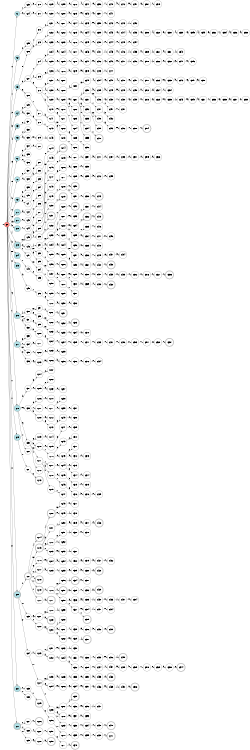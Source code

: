 digraph APTAALF {
__start0 [style = invis, shape = none, label = "", width = 0, height = 0];

rankdir=LR;
size="8,5";

s0 [style="filled", color="black", fillcolor="#ff817b" shape="circle", label="q0"];
s1 [style="filled", color="black", fillcolor="powderblue" shape="circle", label="q1"];
s2 [style="filled", color="black", fillcolor="powderblue" shape="circle", label="q2"];
s3 [style="filled", color="black", fillcolor="powderblue" shape="circle", label="q3"];
s4 [style="filled", color="black", fillcolor="powderblue" shape="circle", label="q4"];
s5 [style="filled", color="black", fillcolor="powderblue" shape="circle", label="q5"];
s6 [style="filled", color="black", fillcolor="powderblue" shape="circle", label="q6"];
s7 [style="filled", color="black", fillcolor="powderblue" shape="circle", label="q7"];
s8 [style="filled", color="black", fillcolor="powderblue" shape="circle", label="q8"];
s9 [style="filled", color="black", fillcolor="powderblue" shape="circle", label="q9"];
s10 [style="filled", color="black", fillcolor="powderblue" shape="circle", label="q10"];
s11 [style="filled", color="black", fillcolor="powderblue" shape="circle", label="q11"];
s12 [style="filled", color="black", fillcolor="powderblue" shape="circle", label="q12"];
s13 [style="rounded,filled", color="black", fillcolor="powderblue" shape="doublecircle", label="q13"];
s14 [style="filled", color="black", fillcolor="powderblue" shape="circle", label="q14"];
s15 [style="filled", color="black", fillcolor="powderblue" shape="circle", label="q15"];
s16 [style="filled", color="black", fillcolor="powderblue" shape="circle", label="q16"];
s17 [style="filled", color="black", fillcolor="powderblue" shape="circle", label="q17"];
s18 [style="filled", color="black", fillcolor="powderblue" shape="circle", label="q18"];
s19 [style="filled", color="black", fillcolor="powderblue" shape="circle", label="q19"];
s20 [style="rounded,filled", color="black", fillcolor="powderblue" shape="doublecircle", label="q20"];
s21 [style="filled", color="black", fillcolor="powderblue" shape="circle", label="q21"];
s22 [style="rounded,filled", color="black", fillcolor="powderblue" shape="doublecircle", label="q22"];
s23 [style="filled", color="black", fillcolor="white" shape="circle", label="q23"];
s24 [style="filled", color="black", fillcolor="white" shape="circle", label="q24"];
s25 [style="filled", color="black", fillcolor="white" shape="circle", label="q25"];
s26 [style="filled", color="black", fillcolor="white" shape="circle", label="q26"];
s27 [style="filled", color="black", fillcolor="white" shape="circle", label="q27"];
s28 [style="filled", color="black", fillcolor="white" shape="circle", label="q28"];
s29 [style="filled", color="black", fillcolor="white" shape="circle", label="q29"];
s30 [style="filled", color="black", fillcolor="white" shape="circle", label="q30"];
s31 [style="filled", color="black", fillcolor="white" shape="circle", label="q31"];
s32 [style="filled", color="black", fillcolor="white" shape="circle", label="q32"];
s33 [style="filled", color="black", fillcolor="white" shape="circle", label="q33"];
s34 [style="filled", color="black", fillcolor="white" shape="circle", label="q34"];
s35 [style="filled", color="black", fillcolor="white" shape="circle", label="q35"];
s36 [style="filled", color="black", fillcolor="white" shape="circle", label="q36"];
s37 [style="filled", color="black", fillcolor="white" shape="circle", label="q37"];
s38 [style="filled", color="black", fillcolor="white" shape="circle", label="q38"];
s39 [style="filled", color="black", fillcolor="white" shape="circle", label="q39"];
s40 [style="filled", color="black", fillcolor="white" shape="circle", label="q40"];
s41 [style="filled", color="black", fillcolor="white" shape="circle", label="q41"];
s42 [style="filled", color="black", fillcolor="white" shape="circle", label="q42"];
s43 [style="filled", color="black", fillcolor="white" shape="circle", label="q43"];
s44 [style="filled", color="black", fillcolor="white" shape="circle", label="q44"];
s45 [style="rounded,filled", color="black", fillcolor="white" shape="doublecircle", label="q45"];
s46 [style="filled", color="black", fillcolor="white" shape="circle", label="q46"];
s47 [style="filled", color="black", fillcolor="white" shape="circle", label="q47"];
s48 [style="filled", color="black", fillcolor="white" shape="circle", label="q48"];
s49 [style="filled", color="black", fillcolor="white" shape="circle", label="q49"];
s50 [style="filled", color="black", fillcolor="white" shape="circle", label="q50"];
s51 [style="filled", color="black", fillcolor="white" shape="circle", label="q51"];
s52 [style="filled", color="black", fillcolor="white" shape="circle", label="q52"];
s53 [style="filled", color="black", fillcolor="white" shape="circle", label="q53"];
s54 [style="filled", color="black", fillcolor="white" shape="circle", label="q54"];
s55 [style="filled", color="black", fillcolor="white" shape="circle", label="q55"];
s56 [style="filled", color="black", fillcolor="white" shape="circle", label="q56"];
s57 [style="filled", color="black", fillcolor="white" shape="circle", label="q57"];
s58 [style="filled", color="black", fillcolor="white" shape="circle", label="q58"];
s59 [style="filled", color="black", fillcolor="white" shape="circle", label="q59"];
s60 [style="filled", color="black", fillcolor="white" shape="circle", label="q60"];
s61 [style="filled", color="black", fillcolor="white" shape="circle", label="q61"];
s62 [style="rounded,filled", color="black", fillcolor="white" shape="doublecircle", label="q62"];
s63 [style="filled", color="black", fillcolor="white" shape="circle", label="q63"];
s64 [style="filled", color="black", fillcolor="white" shape="circle", label="q64"];
s65 [style="filled", color="black", fillcolor="white" shape="circle", label="q65"];
s66 [style="filled", color="black", fillcolor="white" shape="circle", label="q66"];
s67 [style="filled", color="black", fillcolor="white" shape="circle", label="q67"];
s68 [style="filled", color="black", fillcolor="white" shape="circle", label="q68"];
s69 [style="filled", color="black", fillcolor="white" shape="circle", label="q69"];
s70 [style="filled", color="black", fillcolor="white" shape="circle", label="q70"];
s71 [style="filled", color="black", fillcolor="white" shape="circle", label="q71"];
s72 [style="filled", color="black", fillcolor="white" shape="circle", label="q72"];
s73 [style="filled", color="black", fillcolor="white" shape="circle", label="q73"];
s74 [style="filled", color="black", fillcolor="white" shape="circle", label="q74"];
s75 [style="filled", color="black", fillcolor="white" shape="circle", label="q75"];
s76 [style="filled", color="black", fillcolor="white" shape="circle", label="q76"];
s77 [style="filled", color="black", fillcolor="white" shape="circle", label="q77"];
s78 [style="filled", color="black", fillcolor="white" shape="circle", label="q78"];
s79 [style="filled", color="black", fillcolor="white" shape="circle", label="q79"];
s80 [style="filled", color="black", fillcolor="white" shape="circle", label="q80"];
s81 [style="filled", color="black", fillcolor="white" shape="circle", label="q81"];
s82 [style="filled", color="black", fillcolor="white" shape="circle", label="q82"];
s83 [style="filled", color="black", fillcolor="white" shape="circle", label="q83"];
s84 [style="filled", color="black", fillcolor="white" shape="circle", label="q84"];
s85 [style="filled", color="black", fillcolor="white" shape="circle", label="q85"];
s86 [style="filled", color="black", fillcolor="white" shape="circle", label="q86"];
s87 [style="filled", color="black", fillcolor="white" shape="circle", label="q87"];
s88 [style="filled", color="black", fillcolor="white" shape="circle", label="q88"];
s89 [style="filled", color="black", fillcolor="white" shape="circle", label="q89"];
s90 [style="filled", color="black", fillcolor="white" shape="circle", label="q90"];
s91 [style="filled", color="black", fillcolor="white" shape="circle", label="q91"];
s92 [style="filled", color="black", fillcolor="white" shape="circle", label="q92"];
s93 [style="filled", color="black", fillcolor="white" shape="circle", label="q93"];
s94 [style="filled", color="black", fillcolor="white" shape="circle", label="q94"];
s95 [style="filled", color="black", fillcolor="white" shape="circle", label="q95"];
s96 [style="filled", color="black", fillcolor="white" shape="circle", label="q96"];
s97 [style="filled", color="black", fillcolor="white" shape="circle", label="q97"];
s98 [style="filled", color="black", fillcolor="white" shape="circle", label="q98"];
s99 [style="filled", color="black", fillcolor="white" shape="circle", label="q99"];
s100 [style="filled", color="black", fillcolor="white" shape="circle", label="q100"];
s101 [style="filled", color="black", fillcolor="white" shape="circle", label="q101"];
s102 [style="filled", color="black", fillcolor="white" shape="circle", label="q102"];
s103 [style="filled", color="black", fillcolor="white" shape="circle", label="q103"];
s104 [style="filled", color="black", fillcolor="white" shape="circle", label="q104"];
s105 [style="filled", color="black", fillcolor="white" shape="circle", label="q105"];
s106 [style="filled", color="black", fillcolor="white" shape="circle", label="q106"];
s107 [style="filled", color="black", fillcolor="white" shape="circle", label="q107"];
s108 [style="filled", color="black", fillcolor="white" shape="circle", label="q108"];
s109 [style="filled", color="black", fillcolor="white" shape="circle", label="q109"];
s110 [style="filled", color="black", fillcolor="white" shape="circle", label="q110"];
s111 [style="filled", color="black", fillcolor="white" shape="circle", label="q111"];
s112 [style="filled", color="black", fillcolor="white" shape="circle", label="q112"];
s113 [style="rounded,filled", color="black", fillcolor="white" shape="doublecircle", label="q113"];
s114 [style="rounded,filled", color="black", fillcolor="white" shape="doublecircle", label="q114"];
s115 [style="rounded,filled", color="black", fillcolor="white" shape="doublecircle", label="q115"];
s116 [style="filled", color="black", fillcolor="white" shape="circle", label="q116"];
s117 [style="filled", color="black", fillcolor="white" shape="circle", label="q117"];
s118 [style="rounded,filled", color="black", fillcolor="white" shape="doublecircle", label="q118"];
s119 [style="rounded,filled", color="black", fillcolor="white" shape="doublecircle", label="q119"];
s120 [style="filled", color="black", fillcolor="white" shape="circle", label="q120"];
s121 [style="filled", color="black", fillcolor="white" shape="circle", label="q121"];
s122 [style="filled", color="black", fillcolor="white" shape="circle", label="q122"];
s123 [style="filled", color="black", fillcolor="white" shape="circle", label="q123"];
s124 [style="filled", color="black", fillcolor="white" shape="circle", label="q124"];
s125 [style="rounded,filled", color="black", fillcolor="white" shape="doublecircle", label="q125"];
s126 [style="rounded,filled", color="black", fillcolor="white" shape="doublecircle", label="q126"];
s127 [style="filled", color="black", fillcolor="white" shape="circle", label="q127"];
s128 [style="filled", color="black", fillcolor="white" shape="circle", label="q128"];
s129 [style="filled", color="black", fillcolor="white" shape="circle", label="q129"];
s130 [style="filled", color="black", fillcolor="white" shape="circle", label="q130"];
s131 [style="filled", color="black", fillcolor="white" shape="circle", label="q131"];
s132 [style="filled", color="black", fillcolor="white" shape="circle", label="q132"];
s133 [style="filled", color="black", fillcolor="white" shape="circle", label="q133"];
s134 [style="filled", color="black", fillcolor="white" shape="circle", label="q134"];
s135 [style="filled", color="black", fillcolor="white" shape="circle", label="q135"];
s136 [style="filled", color="black", fillcolor="white" shape="circle", label="q136"];
s137 [style="filled", color="black", fillcolor="white" shape="circle", label="q137"];
s138 [style="filled", color="black", fillcolor="white" shape="circle", label="q138"];
s139 [style="filled", color="black", fillcolor="white" shape="circle", label="q139"];
s140 [style="filled", color="black", fillcolor="white" shape="circle", label="q140"];
s141 [style="filled", color="black", fillcolor="white" shape="circle", label="q141"];
s142 [style="filled", color="black", fillcolor="white" shape="circle", label="q142"];
s143 [style="filled", color="black", fillcolor="white" shape="circle", label="q143"];
s144 [style="filled", color="black", fillcolor="white" shape="circle", label="q144"];
s145 [style="filled", color="black", fillcolor="white" shape="circle", label="q145"];
s146 [style="filled", color="black", fillcolor="white" shape="circle", label="q146"];
s147 [style="filled", color="black", fillcolor="white" shape="circle", label="q147"];
s148 [style="filled", color="black", fillcolor="white" shape="circle", label="q148"];
s149 [style="filled", color="black", fillcolor="white" shape="circle", label="q149"];
s150 [style="filled", color="black", fillcolor="white" shape="circle", label="q150"];
s151 [style="rounded,filled", color="black", fillcolor="white" shape="doublecircle", label="q151"];
s152 [style="filled", color="black", fillcolor="white" shape="circle", label="q152"];
s153 [style="filled", color="black", fillcolor="white" shape="circle", label="q153"];
s154 [style="filled", color="black", fillcolor="white" shape="circle", label="q154"];
s155 [style="filled", color="black", fillcolor="white" shape="circle", label="q155"];
s156 [style="filled", color="black", fillcolor="white" shape="circle", label="q156"];
s157 [style="filled", color="black", fillcolor="white" shape="circle", label="q157"];
s158 [style="filled", color="black", fillcolor="white" shape="circle", label="q158"];
s159 [style="filled", color="black", fillcolor="white" shape="circle", label="q159"];
s160 [style="filled", color="black", fillcolor="white" shape="circle", label="q160"];
s161 [style="filled", color="black", fillcolor="white" shape="circle", label="q161"];
s162 [style="filled", color="black", fillcolor="white" shape="circle", label="q162"];
s163 [style="filled", color="black", fillcolor="white" shape="circle", label="q163"];
s164 [style="filled", color="black", fillcolor="white" shape="circle", label="q164"];
s165 [style="filled", color="black", fillcolor="white" shape="circle", label="q165"];
s166 [style="filled", color="black", fillcolor="white" shape="circle", label="q166"];
s167 [style="filled", color="black", fillcolor="white" shape="circle", label="q167"];
s168 [style="filled", color="black", fillcolor="white" shape="circle", label="q168"];
s169 [style="filled", color="black", fillcolor="white" shape="circle", label="q169"];
s170 [style="filled", color="black", fillcolor="white" shape="circle", label="q170"];
s171 [style="filled", color="black", fillcolor="white" shape="circle", label="q171"];
s172 [style="filled", color="black", fillcolor="white" shape="circle", label="q172"];
s173 [style="filled", color="black", fillcolor="white" shape="circle", label="q173"];
s174 [style="filled", color="black", fillcolor="white" shape="circle", label="q174"];
s175 [style="filled", color="black", fillcolor="white" shape="circle", label="q175"];
s176 [style="filled", color="black", fillcolor="white" shape="circle", label="q176"];
s177 [style="filled", color="black", fillcolor="white" shape="circle", label="q177"];
s178 [style="filled", color="black", fillcolor="white" shape="circle", label="q178"];
s179 [style="filled", color="black", fillcolor="white" shape="circle", label="q179"];
s180 [style="rounded,filled", color="black", fillcolor="white" shape="doublecircle", label="q180"];
s181 [style="filled", color="black", fillcolor="white" shape="circle", label="q181"];
s182 [style="filled", color="black", fillcolor="white" shape="circle", label="q182"];
s183 [style="filled", color="black", fillcolor="white" shape="circle", label="q183"];
s184 [style="filled", color="black", fillcolor="white" shape="circle", label="q184"];
s185 [style="filled", color="black", fillcolor="white" shape="circle", label="q185"];
s186 [style="filled", color="black", fillcolor="white" shape="circle", label="q186"];
s187 [style="rounded,filled", color="black", fillcolor="white" shape="doublecircle", label="q187"];
s188 [style="filled", color="black", fillcolor="white" shape="circle", label="q188"];
s189 [style="rounded,filled", color="black", fillcolor="white" shape="doublecircle", label="q189"];
s190 [style="filled", color="black", fillcolor="white" shape="circle", label="q190"];
s191 [style="filled", color="black", fillcolor="white" shape="circle", label="q191"];
s192 [style="filled", color="black", fillcolor="white" shape="circle", label="q192"];
s193 [style="filled", color="black", fillcolor="white" shape="circle", label="q193"];
s194 [style="filled", color="black", fillcolor="white" shape="circle", label="q194"];
s195 [style="filled", color="black", fillcolor="white" shape="circle", label="q195"];
s196 [style="filled", color="black", fillcolor="white" shape="circle", label="q196"];
s197 [style="filled", color="black", fillcolor="white" shape="circle", label="q197"];
s198 [style="rounded,filled", color="black", fillcolor="white" shape="doublecircle", label="q198"];
s199 [style="filled", color="black", fillcolor="white" shape="circle", label="q199"];
s200 [style="filled", color="black", fillcolor="white" shape="circle", label="q200"];
s201 [style="filled", color="black", fillcolor="white" shape="circle", label="q201"];
s202 [style="filled", color="black", fillcolor="white" shape="circle", label="q202"];
s203 [style="filled", color="black", fillcolor="white" shape="circle", label="q203"];
s204 [style="filled", color="black", fillcolor="white" shape="circle", label="q204"];
s205 [style="filled", color="black", fillcolor="white" shape="circle", label="q205"];
s206 [style="filled", color="black", fillcolor="white" shape="circle", label="q206"];
s207 [style="filled", color="black", fillcolor="white" shape="circle", label="q207"];
s208 [style="filled", color="black", fillcolor="white" shape="circle", label="q208"];
s209 [style="filled", color="black", fillcolor="white" shape="circle", label="q209"];
s210 [style="filled", color="black", fillcolor="white" shape="circle", label="q210"];
s211 [style="filled", color="black", fillcolor="white" shape="circle", label="q211"];
s212 [style="filled", color="black", fillcolor="white" shape="circle", label="q212"];
s213 [style="filled", color="black", fillcolor="white" shape="circle", label="q213"];
s214 [style="rounded,filled", color="black", fillcolor="white" shape="doublecircle", label="q214"];
s215 [style="filled", color="black", fillcolor="white" shape="circle", label="q215"];
s216 [style="filled", color="black", fillcolor="white" shape="circle", label="q216"];
s217 [style="filled", color="black", fillcolor="white" shape="circle", label="q217"];
s218 [style="filled", color="black", fillcolor="white" shape="circle", label="q218"];
s219 [style="rounded,filled", color="black", fillcolor="white" shape="doublecircle", label="q219"];
s220 [style="filled", color="black", fillcolor="white" shape="circle", label="q220"];
s221 [style="filled", color="black", fillcolor="white" shape="circle", label="q221"];
s222 [style="filled", color="black", fillcolor="white" shape="circle", label="q222"];
s223 [style="filled", color="black", fillcolor="white" shape="circle", label="q223"];
s224 [style="filled", color="black", fillcolor="white" shape="circle", label="q224"];
s225 [style="filled", color="black", fillcolor="white" shape="circle", label="q225"];
s226 [style="rounded,filled", color="black", fillcolor="white" shape="doublecircle", label="q226"];
s227 [style="filled", color="black", fillcolor="white" shape="circle", label="q227"];
s228 [style="filled", color="black", fillcolor="white" shape="circle", label="q228"];
s229 [style="filled", color="black", fillcolor="white" shape="circle", label="q229"];
s230 [style="filled", color="black", fillcolor="white" shape="circle", label="q230"];
s231 [style="rounded,filled", color="black", fillcolor="white" shape="doublecircle", label="q231"];
s232 [style="filled", color="black", fillcolor="white" shape="circle", label="q232"];
s233 [style="filled", color="black", fillcolor="white" shape="circle", label="q233"];
s234 [style="filled", color="black", fillcolor="white" shape="circle", label="q234"];
s235 [style="filled", color="black", fillcolor="white" shape="circle", label="q235"];
s236 [style="filled", color="black", fillcolor="white" shape="circle", label="q236"];
s237 [style="filled", color="black", fillcolor="white" shape="circle", label="q237"];
s238 [style="filled", color="black", fillcolor="white" shape="circle", label="q238"];
s239 [style="filled", color="black", fillcolor="white" shape="circle", label="q239"];
s240 [style="filled", color="black", fillcolor="white" shape="circle", label="q240"];
s241 [style="filled", color="black", fillcolor="white" shape="circle", label="q241"];
s242 [style="filled", color="black", fillcolor="white" shape="circle", label="q242"];
s243 [style="filled", color="black", fillcolor="white" shape="circle", label="q243"];
s244 [style="filled", color="black", fillcolor="white" shape="circle", label="q244"];
s245 [style="filled", color="black", fillcolor="white" shape="circle", label="q245"];
s246 [style="filled", color="black", fillcolor="white" shape="circle", label="q246"];
s247 [style="filled", color="black", fillcolor="white" shape="circle", label="q247"];
s248 [style="filled", color="black", fillcolor="white" shape="circle", label="q248"];
s249 [style="filled", color="black", fillcolor="white" shape="circle", label="q249"];
s250 [style="filled", color="black", fillcolor="white" shape="circle", label="q250"];
s251 [style="filled", color="black", fillcolor="white" shape="circle", label="q251"];
s252 [style="filled", color="black", fillcolor="white" shape="circle", label="q252"];
s253 [style="filled", color="black", fillcolor="white" shape="circle", label="q253"];
s254 [style="filled", color="black", fillcolor="white" shape="circle", label="q254"];
s255 [style="filled", color="black", fillcolor="white" shape="circle", label="q255"];
s256 [style="filled", color="black", fillcolor="white" shape="circle", label="q256"];
s257 [style="rounded,filled", color="black", fillcolor="white" shape="doublecircle", label="q257"];
s258 [style="filled", color="black", fillcolor="white" shape="circle", label="q258"];
s259 [style="filled", color="black", fillcolor="white" shape="circle", label="q259"];
s260 [style="filled", color="black", fillcolor="white" shape="circle", label="q260"];
s261 [style="filled", color="black", fillcolor="white" shape="circle", label="q261"];
s262 [style="filled", color="black", fillcolor="white" shape="circle", label="q262"];
s263 [style="filled", color="black", fillcolor="white" shape="circle", label="q263"];
s264 [style="filled", color="black", fillcolor="white" shape="circle", label="q264"];
s265 [style="filled", color="black", fillcolor="white" shape="circle", label="q265"];
s266 [style="filled", color="black", fillcolor="white" shape="circle", label="q266"];
s267 [style="filled", color="black", fillcolor="white" shape="circle", label="q267"];
s268 [style="filled", color="black", fillcolor="white" shape="circle", label="q268"];
s269 [style="filled", color="black", fillcolor="white" shape="circle", label="q269"];
s270 [style="filled", color="black", fillcolor="white" shape="circle", label="q270"];
s271 [style="filled", color="black", fillcolor="white" shape="circle", label="q271"];
s272 [style="filled", color="black", fillcolor="white" shape="circle", label="q272"];
s273 [style="filled", color="black", fillcolor="white" shape="circle", label="q273"];
s274 [style="filled", color="black", fillcolor="white" shape="circle", label="q274"];
s275 [style="filled", color="black", fillcolor="white" shape="circle", label="q275"];
s276 [style="filled", color="black", fillcolor="white" shape="circle", label="q276"];
s277 [style="filled", color="black", fillcolor="white" shape="circle", label="q277"];
s278 [style="filled", color="black", fillcolor="white" shape="circle", label="q278"];
s279 [style="filled", color="black", fillcolor="white" shape="circle", label="q279"];
s280 [style="filled", color="black", fillcolor="white" shape="circle", label="q280"];
s281 [style="filled", color="black", fillcolor="white" shape="circle", label="q281"];
s282 [style="filled", color="black", fillcolor="white" shape="circle", label="q282"];
s283 [style="filled", color="black", fillcolor="white" shape="circle", label="q283"];
s284 [style="filled", color="black", fillcolor="white" shape="circle", label="q284"];
s285 [style="filled", color="black", fillcolor="white" shape="circle", label="q285"];
s286 [style="filled", color="black", fillcolor="white" shape="circle", label="q286"];
s287 [style="filled", color="black", fillcolor="white" shape="circle", label="q287"];
s288 [style="filled", color="black", fillcolor="white" shape="circle", label="q288"];
s289 [style="filled", color="black", fillcolor="white" shape="circle", label="q289"];
s290 [style="rounded,filled", color="black", fillcolor="white" shape="doublecircle", label="q290"];
s291 [style="filled", color="black", fillcolor="white" shape="circle", label="q291"];
s292 [style="rounded,filled", color="black", fillcolor="white" shape="doublecircle", label="q292"];
s293 [style="filled", color="black", fillcolor="white" shape="circle", label="q293"];
s294 [style="filled", color="black", fillcolor="white" shape="circle", label="q294"];
s295 [style="filled", color="black", fillcolor="white" shape="circle", label="q295"];
s296 [style="rounded,filled", color="black", fillcolor="white" shape="doublecircle", label="q296"];
s297 [style="filled", color="black", fillcolor="white" shape="circle", label="q297"];
s298 [style="filled", color="black", fillcolor="white" shape="circle", label="q298"];
s299 [style="filled", color="black", fillcolor="white" shape="circle", label="q299"];
s300 [style="filled", color="black", fillcolor="white" shape="circle", label="q300"];
s301 [style="filled", color="black", fillcolor="white" shape="circle", label="q301"];
s302 [style="filled", color="black", fillcolor="white" shape="circle", label="q302"];
s303 [style="rounded,filled", color="black", fillcolor="white" shape="doublecircle", label="q303"];
s304 [style="filled", color="black", fillcolor="white" shape="circle", label="q304"];
s305 [style="filled", color="black", fillcolor="white" shape="circle", label="q305"];
s306 [style="filled", color="black", fillcolor="white" shape="circle", label="q306"];
s307 [style="filled", color="black", fillcolor="white" shape="circle", label="q307"];
s308 [style="filled", color="black", fillcolor="white" shape="circle", label="q308"];
s309 [style="filled", color="black", fillcolor="white" shape="circle", label="q309"];
s310 [style="filled", color="black", fillcolor="white" shape="circle", label="q310"];
s311 [style="filled", color="black", fillcolor="white" shape="circle", label="q311"];
s312 [style="filled", color="black", fillcolor="white" shape="circle", label="q312"];
s313 [style="filled", color="black", fillcolor="white" shape="circle", label="q313"];
s314 [style="filled", color="black", fillcolor="white" shape="circle", label="q314"];
s315 [style="filled", color="black", fillcolor="white" shape="circle", label="q315"];
s316 [style="filled", color="black", fillcolor="white" shape="circle", label="q316"];
s317 [style="filled", color="black", fillcolor="white" shape="circle", label="q317"];
s318 [style="filled", color="black", fillcolor="white" shape="circle", label="q318"];
s319 [style="filled", color="black", fillcolor="white" shape="circle", label="q319"];
s320 [style="filled", color="black", fillcolor="white" shape="circle", label="q320"];
s321 [style="filled", color="black", fillcolor="white" shape="circle", label="q321"];
s322 [style="filled", color="black", fillcolor="white" shape="circle", label="q322"];
s323 [style="filled", color="black", fillcolor="white" shape="circle", label="q323"];
s324 [style="rounded,filled", color="black", fillcolor="white" shape="doublecircle", label="q324"];
s325 [style="filled", color="black", fillcolor="white" shape="circle", label="q325"];
s326 [style="filled", color="black", fillcolor="white" shape="circle", label="q326"];
s327 [style="filled", color="black", fillcolor="white" shape="circle", label="q327"];
s328 [style="filled", color="black", fillcolor="white" shape="circle", label="q328"];
s329 [style="filled", color="black", fillcolor="white" shape="circle", label="q329"];
s330 [style="filled", color="black", fillcolor="white" shape="circle", label="q330"];
s331 [style="filled", color="black", fillcolor="white" shape="circle", label="q331"];
s332 [style="filled", color="black", fillcolor="white" shape="circle", label="q332"];
s333 [style="filled", color="black", fillcolor="white" shape="circle", label="q333"];
s334 [style="filled", color="black", fillcolor="white" shape="circle", label="q334"];
s335 [style="rounded,filled", color="black", fillcolor="white" shape="doublecircle", label="q335"];
s336 [style="filled", color="black", fillcolor="white" shape="circle", label="q336"];
s337 [style="filled", color="black", fillcolor="white" shape="circle", label="q337"];
s338 [style="filled", color="black", fillcolor="white" shape="circle", label="q338"];
s339 [style="filled", color="black", fillcolor="white" shape="circle", label="q339"];
s340 [style="rounded,filled", color="black", fillcolor="white" shape="doublecircle", label="q340"];
s341 [style="filled", color="black", fillcolor="white" shape="circle", label="q341"];
s342 [style="filled", color="black", fillcolor="white" shape="circle", label="q342"];
s343 [style="filled", color="black", fillcolor="white" shape="circle", label="q343"];
s344 [style="filled", color="black", fillcolor="white" shape="circle", label="q344"];
s345 [style="filled", color="black", fillcolor="white" shape="circle", label="q345"];
s346 [style="filled", color="black", fillcolor="white" shape="circle", label="q346"];
s347 [style="filled", color="black", fillcolor="white" shape="circle", label="q347"];
s348 [style="filled", color="black", fillcolor="white" shape="circle", label="q348"];
s349 [style="filled", color="black", fillcolor="white" shape="circle", label="q349"];
s350 [style="filled", color="black", fillcolor="white" shape="circle", label="q350"];
s351 [style="filled", color="black", fillcolor="white" shape="circle", label="q351"];
s352 [style="filled", color="black", fillcolor="white" shape="circle", label="q352"];
s353 [style="filled", color="black", fillcolor="white" shape="circle", label="q353"];
s354 [style="filled", color="black", fillcolor="white" shape="circle", label="q354"];
s355 [style="filled", color="black", fillcolor="white" shape="circle", label="q355"];
s356 [style="filled", color="black", fillcolor="white" shape="circle", label="q356"];
s357 [style="filled", color="black", fillcolor="white" shape="circle", label="q357"];
s358 [style="filled", color="black", fillcolor="white" shape="circle", label="q358"];
s359 [style="filled", color="black", fillcolor="white" shape="circle", label="q359"];
s360 [style="filled", color="black", fillcolor="white" shape="circle", label="q360"];
s361 [style="filled", color="black", fillcolor="white" shape="circle", label="q361"];
s362 [style="rounded,filled", color="black", fillcolor="white" shape="doublecircle", label="q362"];
s363 [style="filled", color="black", fillcolor="white" shape="circle", label="q363"];
s364 [style="filled", color="black", fillcolor="white" shape="circle", label="q364"];
s365 [style="filled", color="black", fillcolor="white" shape="circle", label="q365"];
s366 [style="filled", color="black", fillcolor="white" shape="circle", label="q366"];
s367 [style="filled", color="black", fillcolor="white" shape="circle", label="q367"];
s368 [style="filled", color="black", fillcolor="white" shape="circle", label="q368"];
s369 [style="filled", color="black", fillcolor="white" shape="circle", label="q369"];
s370 [style="filled", color="black", fillcolor="white" shape="circle", label="q370"];
s371 [style="filled", color="black", fillcolor="white" shape="circle", label="q371"];
s372 [style="filled", color="black", fillcolor="white" shape="circle", label="q372"];
s373 [style="filled", color="black", fillcolor="white" shape="circle", label="q373"];
s374 [style="filled", color="black", fillcolor="white" shape="circle", label="q374"];
s375 [style="filled", color="black", fillcolor="white" shape="circle", label="q375"];
s376 [style="filled", color="black", fillcolor="white" shape="circle", label="q376"];
s377 [style="filled", color="black", fillcolor="white" shape="circle", label="q377"];
s378 [style="filled", color="black", fillcolor="white" shape="circle", label="q378"];
s379 [style="filled", color="black", fillcolor="white" shape="circle", label="q379"];
s380 [style="filled", color="black", fillcolor="white" shape="circle", label="q380"];
s381 [style="filled", color="black", fillcolor="white" shape="circle", label="q381"];
s382 [style="filled", color="black", fillcolor="white" shape="circle", label="q382"];
s383 [style="filled", color="black", fillcolor="white" shape="circle", label="q383"];
s384 [style="filled", color="black", fillcolor="white" shape="circle", label="q384"];
s385 [style="rounded,filled", color="black", fillcolor="white" shape="doublecircle", label="q385"];
s386 [style="filled", color="black", fillcolor="white" shape="circle", label="q386"];
s387 [style="rounded,filled", color="black", fillcolor="white" shape="doublecircle", label="q387"];
s388 [style="filled", color="black", fillcolor="white" shape="circle", label="q388"];
s389 [style="filled", color="black", fillcolor="white" shape="circle", label="q389"];
s390 [style="filled", color="black", fillcolor="white" shape="circle", label="q390"];
s391 [style="filled", color="black", fillcolor="white" shape="circle", label="q391"];
s392 [style="filled", color="black", fillcolor="white" shape="circle", label="q392"];
s393 [style="filled", color="black", fillcolor="white" shape="circle", label="q393"];
s394 [style="filled", color="black", fillcolor="white" shape="circle", label="q394"];
s395 [style="filled", color="black", fillcolor="white" shape="circle", label="q395"];
s396 [style="filled", color="black", fillcolor="white" shape="circle", label="q396"];
s397 [style="filled", color="black", fillcolor="white" shape="circle", label="q397"];
s398 [style="filled", color="black", fillcolor="white" shape="circle", label="q398"];
s399 [style="filled", color="black", fillcolor="white" shape="circle", label="q399"];
s400 [style="filled", color="black", fillcolor="white" shape="circle", label="q400"];
s401 [style="filled", color="black", fillcolor="white" shape="circle", label="q401"];
s402 [style="filled", color="black", fillcolor="white" shape="circle", label="q402"];
s403 [style="filled", color="black", fillcolor="white" shape="circle", label="q403"];
s404 [style="filled", color="black", fillcolor="white" shape="circle", label="q404"];
s405 [style="filled", color="black", fillcolor="white" shape="circle", label="q405"];
s406 [style="filled", color="black", fillcolor="white" shape="circle", label="q406"];
s407 [style="filled", color="black", fillcolor="white" shape="circle", label="q407"];
s408 [style="filled", color="black", fillcolor="white" shape="circle", label="q408"];
s409 [style="filled", color="black", fillcolor="white" shape="circle", label="q409"];
s410 [style="rounded,filled", color="black", fillcolor="white" shape="doublecircle", label="q410"];
s411 [style="filled", color="black", fillcolor="white" shape="circle", label="q411"];
s412 [style="filled", color="black", fillcolor="white" shape="circle", label="q412"];
s413 [style="rounded,filled", color="black", fillcolor="white" shape="doublecircle", label="q413"];
s414 [style="filled", color="black", fillcolor="white" shape="circle", label="q414"];
s415 [style="rounded,filled", color="black", fillcolor="white" shape="doublecircle", label="q415"];
s416 [style="filled", color="black", fillcolor="white" shape="circle", label="q416"];
s417 [style="filled", color="black", fillcolor="white" shape="circle", label="q417"];
s418 [style="filled", color="black", fillcolor="white" shape="circle", label="q418"];
s419 [style="filled", color="black", fillcolor="white" shape="circle", label="q419"];
s420 [style="filled", color="black", fillcolor="white" shape="circle", label="q420"];
s421 [style="filled", color="black", fillcolor="white" shape="circle", label="q421"];
s422 [style="filled", color="black", fillcolor="white" shape="circle", label="q422"];
s423 [style="filled", color="black", fillcolor="white" shape="circle", label="q423"];
s424 [style="filled", color="black", fillcolor="white" shape="circle", label="q424"];
s425 [style="filled", color="black", fillcolor="white" shape="circle", label="q425"];
s426 [style="rounded,filled", color="black", fillcolor="white" shape="doublecircle", label="q426"];
s427 [style="filled", color="black", fillcolor="white" shape="circle", label="q427"];
s428 [style="rounded,filled", color="black", fillcolor="white" shape="doublecircle", label="q428"];
s429 [style="rounded,filled", color="black", fillcolor="white" shape="doublecircle", label="q429"];
s430 [style="filled", color="black", fillcolor="white" shape="circle", label="q430"];
s431 [style="filled", color="black", fillcolor="white" shape="circle", label="q431"];
s432 [style="filled", color="black", fillcolor="white" shape="circle", label="q432"];
s433 [style="filled", color="black", fillcolor="white" shape="circle", label="q433"];
s434 [style="filled", color="black", fillcolor="white" shape="circle", label="q434"];
s435 [style="filled", color="black", fillcolor="white" shape="circle", label="q435"];
s436 [style="filled", color="black", fillcolor="white" shape="circle", label="q436"];
s437 [style="filled", color="black", fillcolor="white" shape="circle", label="q437"];
s438 [style="filled", color="black", fillcolor="white" shape="circle", label="q438"];
s439 [style="filled", color="black", fillcolor="white" shape="circle", label="q439"];
s440 [style="filled", color="black", fillcolor="white" shape="circle", label="q440"];
s441 [style="filled", color="black", fillcolor="white" shape="circle", label="q441"];
s442 [style="filled", color="black", fillcolor="white" shape="circle", label="q442"];
s443 [style="filled", color="black", fillcolor="white" shape="circle", label="q443"];
s444 [style="filled", color="black", fillcolor="white" shape="circle", label="q444"];
s445 [style="filled", color="black", fillcolor="white" shape="circle", label="q445"];
s446 [style="filled", color="black", fillcolor="white" shape="circle", label="q446"];
s447 [style="filled", color="black", fillcolor="white" shape="circle", label="q447"];
s448 [style="filled", color="black", fillcolor="white" shape="circle", label="q448"];
s449 [style="filled", color="black", fillcolor="white" shape="circle", label="q449"];
s450 [style="filled", color="black", fillcolor="white" shape="circle", label="q450"];
s451 [style="filled", color="black", fillcolor="white" shape="circle", label="q451"];
s452 [style="filled", color="black", fillcolor="white" shape="circle", label="q452"];
s453 [style="filled", color="black", fillcolor="white" shape="circle", label="q453"];
s454 [style="filled", color="black", fillcolor="white" shape="circle", label="q454"];
s455 [style="filled", color="black", fillcolor="white" shape="circle", label="q455"];
s456 [style="filled", color="black", fillcolor="white" shape="circle", label="q456"];
s457 [style="filled", color="black", fillcolor="white" shape="circle", label="q457"];
s458 [style="rounded,filled", color="black", fillcolor="white" shape="doublecircle", label="q458"];
s459 [style="filled", color="black", fillcolor="white" shape="circle", label="q459"];
s460 [style="rounded,filled", color="black", fillcolor="white" shape="doublecircle", label="q460"];
s461 [style="filled", color="black", fillcolor="white" shape="circle", label="q461"];
s462 [style="filled", color="black", fillcolor="white" shape="circle", label="q462"];
s463 [style="filled", color="black", fillcolor="white" shape="circle", label="q463"];
s464 [style="filled", color="black", fillcolor="white" shape="circle", label="q464"];
s465 [style="rounded,filled", color="black", fillcolor="white" shape="doublecircle", label="q465"];
s466 [style="filled", color="black", fillcolor="white" shape="circle", label="q466"];
s467 [style="filled", color="black", fillcolor="white" shape="circle", label="q467"];
s468 [style="rounded,filled", color="black", fillcolor="white" shape="doublecircle", label="q468"];
s469 [style="filled", color="black", fillcolor="white" shape="circle", label="q469"];
s470 [style="rounded,filled", color="black", fillcolor="white" shape="doublecircle", label="q470"];
s471 [style="rounded,filled", color="black", fillcolor="white" shape="doublecircle", label="q471"];
s472 [style="filled", color="black", fillcolor="white" shape="circle", label="q472"];
s473 [style="filled", color="black", fillcolor="white" shape="circle", label="q473"];
s474 [style="filled", color="black", fillcolor="white" shape="circle", label="q474"];
s475 [style="filled", color="black", fillcolor="white" shape="circle", label="q475"];
s476 [style="filled", color="black", fillcolor="white" shape="circle", label="q476"];
s477 [style="filled", color="black", fillcolor="white" shape="circle", label="q477"];
s478 [style="filled", color="black", fillcolor="white" shape="circle", label="q478"];
s479 [style="filled", color="black", fillcolor="white" shape="circle", label="q479"];
s480 [style="filled", color="black", fillcolor="white" shape="circle", label="q480"];
s481 [style="filled", color="black", fillcolor="white" shape="circle", label="q481"];
s482 [style="filled", color="black", fillcolor="white" shape="circle", label="q482"];
s483 [style="filled", color="black", fillcolor="white" shape="circle", label="q483"];
s484 [style="filled", color="black", fillcolor="white" shape="circle", label="q484"];
s485 [style="filled", color="black", fillcolor="white" shape="circle", label="q485"];
s486 [style="filled", color="black", fillcolor="white" shape="circle", label="q486"];
s487 [style="filled", color="black", fillcolor="white" shape="circle", label="q487"];
s488 [style="rounded,filled", color="black", fillcolor="white" shape="doublecircle", label="q488"];
s489 [style="filled", color="black", fillcolor="white" shape="circle", label="q489"];
s490 [style="filled", color="black", fillcolor="white" shape="circle", label="q490"];
s491 [style="filled", color="black", fillcolor="white" shape="circle", label="q491"];
s492 [style="filled", color="black", fillcolor="white" shape="circle", label="q492"];
s493 [style="filled", color="black", fillcolor="white" shape="circle", label="q493"];
s494 [style="filled", color="black", fillcolor="white" shape="circle", label="q494"];
s495 [style="filled", color="black", fillcolor="white" shape="circle", label="q495"];
s496 [style="filled", color="black", fillcolor="white" shape="circle", label="q496"];
s497 [style="filled", color="black", fillcolor="white" shape="circle", label="q497"];
s498 [style="filled", color="black", fillcolor="white" shape="circle", label="q498"];
s499 [style="filled", color="black", fillcolor="white" shape="circle", label="q499"];
s500 [style="filled", color="black", fillcolor="white" shape="circle", label="q500"];
s501 [style="filled", color="black", fillcolor="white" shape="circle", label="q501"];
s502 [style="filled", color="black", fillcolor="white" shape="circle", label="q502"];
s503 [style="filled", color="black", fillcolor="white" shape="circle", label="q503"];
s504 [style="filled", color="black", fillcolor="white" shape="circle", label="q504"];
s505 [style="filled", color="black", fillcolor="white" shape="circle", label="q505"];
s506 [style="rounded,filled", color="black", fillcolor="white" shape="doublecircle", label="q506"];
s507 [style="filled", color="black", fillcolor="white" shape="circle", label="q507"];
s508 [style="filled", color="black", fillcolor="white" shape="circle", label="q508"];
s509 [style="filled", color="black", fillcolor="white" shape="circle", label="q509"];
s510 [style="filled", color="black", fillcolor="white" shape="circle", label="q510"];
s511 [style="filled", color="black", fillcolor="white" shape="circle", label="q511"];
s512 [style="filled", color="black", fillcolor="white" shape="circle", label="q512"];
s513 [style="filled", color="black", fillcolor="white" shape="circle", label="q513"];
s514 [style="rounded,filled", color="black", fillcolor="white" shape="doublecircle", label="q514"];
s515 [style="filled", color="black", fillcolor="white" shape="circle", label="q515"];
s516 [style="filled", color="black", fillcolor="white" shape="circle", label="q516"];
s517 [style="filled", color="black", fillcolor="white" shape="circle", label="q517"];
s518 [style="filled", color="black", fillcolor="white" shape="circle", label="q518"];
s519 [style="filled", color="black", fillcolor="white" shape="circle", label="q519"];
s520 [style="filled", color="black", fillcolor="white" shape="circle", label="q520"];
s521 [style="filled", color="black", fillcolor="white" shape="circle", label="q521"];
s522 [style="filled", color="black", fillcolor="white" shape="circle", label="q522"];
s523 [style="filled", color="black", fillcolor="white" shape="circle", label="q523"];
s524 [style="filled", color="black", fillcolor="white" shape="circle", label="q524"];
s525 [style="filled", color="black", fillcolor="white" shape="circle", label="q525"];
s526 [style="filled", color="black", fillcolor="white" shape="circle", label="q526"];
s527 [style="filled", color="black", fillcolor="white" shape="circle", label="q527"];
s528 [style="filled", color="black", fillcolor="white" shape="circle", label="q528"];
s529 [style="filled", color="black", fillcolor="white" shape="circle", label="q529"];
s530 [style="filled", color="black", fillcolor="white" shape="circle", label="q530"];
s531 [style="filled", color="black", fillcolor="white" shape="circle", label="q531"];
s532 [style="filled", color="black", fillcolor="white" shape="circle", label="q532"];
s533 [style="filled", color="black", fillcolor="white" shape="circle", label="q533"];
s534 [style="filled", color="black", fillcolor="white" shape="circle", label="q534"];
s535 [style="filled", color="black", fillcolor="white" shape="circle", label="q535"];
s536 [style="rounded,filled", color="black", fillcolor="white" shape="doublecircle", label="q536"];
s537 [style="rounded,filled", color="black", fillcolor="white" shape="doublecircle", label="q537"];
s538 [style="filled", color="black", fillcolor="white" shape="circle", label="q538"];
s539 [style="filled", color="black", fillcolor="white" shape="circle", label="q539"];
s540 [style="filled", color="black", fillcolor="white" shape="circle", label="q540"];
s541 [style="filled", color="black", fillcolor="white" shape="circle", label="q541"];
s542 [style="filled", color="black", fillcolor="white" shape="circle", label="q542"];
s543 [style="filled", color="black", fillcolor="white" shape="circle", label="q543"];
s544 [style="rounded,filled", color="black", fillcolor="white" shape="doublecircle", label="q544"];
s545 [style="filled", color="black", fillcolor="white" shape="circle", label="q545"];
s546 [style="filled", color="black", fillcolor="white" shape="circle", label="q546"];
s547 [style="filled", color="black", fillcolor="white" shape="circle", label="q547"];
s548 [style="filled", color="black", fillcolor="white" shape="circle", label="q548"];
s549 [style="filled", color="black", fillcolor="white" shape="circle", label="q549"];
s550 [style="filled", color="black", fillcolor="white" shape="circle", label="q550"];
s551 [style="filled", color="black", fillcolor="white" shape="circle", label="q551"];
s552 [style="filled", color="black", fillcolor="white" shape="circle", label="q552"];
s553 [style="filled", color="black", fillcolor="white" shape="circle", label="q553"];
s554 [style="filled", color="black", fillcolor="white" shape="circle", label="q554"];
s555 [style="filled", color="black", fillcolor="white" shape="circle", label="q555"];
s556 [style="filled", color="black", fillcolor="white" shape="circle", label="q556"];
s557 [style="filled", color="black", fillcolor="white" shape="circle", label="q557"];
s558 [style="filled", color="black", fillcolor="white" shape="circle", label="q558"];
s559 [style="filled", color="black", fillcolor="white" shape="circle", label="q559"];
subgraph cluster_main { 
	graph [pad=".75", ranksep="0.15", nodesep="0.15"];
	 style=invis; 
	__start0 -> s0 [penwidth=2];
}
s0 -> s1 [label="0"];
s0 -> s2 [label="1"];
s0 -> s3 [label="2"];
s0 -> s4 [label="3"];
s0 -> s5 [label="4"];
s0 -> s6 [label="6"];
s0 -> s7 [label="8"];
s0 -> s8 [label="b"];
s0 -> s9 [label="c"];
s0 -> s10 [label="e"];
s0 -> s11 [label="g"];
s0 -> s12 [label="h"];
s0 -> s13 [label="j"];
s0 -> s14 [label="k"];
s0 -> s15 [label="m"];
s0 -> s16 [label="n"];
s0 -> s17 [label="q"];
s0 -> s18 [label="r"];
s0 -> s19 [label="t"];
s0 -> s20 [label="v"];
s0 -> s21 [label="w"];
s0 -> s22 [label="y"];
s1 -> s23 [label="1"];
s1 -> s24 [label="2"];
s2 -> s25 [label="2"];
s3 -> s26 [label="0"];
s3 -> s27 [label="3"];
s3 -> s28 [label="6"];
s4 -> s29 [label="2"];
s4 -> s30 [label="k"];
s5 -> s31 [label="0"];
s6 -> s32 [label="4"];
s6 -> s33 [label="k"];
s7 -> s34 [label="9"];
s7 -> s35 [label="b"];
s7 -> s36 [label="c"];
s8 -> s37 [label="8"];
s8 -> s38 [label="c"];
s9 -> s39 [label="8"];
s9 -> s40 [label="9"];
s9 -> s41 [label="b"];
s10 -> s42 [label="d"];
s11 -> s43 [label="u"];
s12 -> s44 [label="7"];
s13 -> s45 [label="m"];
s13 -> s46 [label="n"];
s13 -> s47 [label="t"];
s14 -> s48 [label="7"];
s15 -> s49 [label="k"];
s16 -> s50 [label="j"];
s16 -> s51 [label="m"];
s16 -> s52 [label="q"];
s17 -> s53 [label="6"];
s17 -> s54 [label="7"];
s17 -> s55 [label="m"];
s17 -> s56 [label="n"];
s18 -> s57 [label="k"];
s18 -> s58 [label="m"];
s18 -> s59 [label="q"];
s18 -> s60 [label="v"];
s19 -> s61 [label="v"];
s20 -> s62 [label="t"];
s20 -> s63 [label="w"];
s20 -> s64 [label="y"];
s21 -> s65 [label="t"];
s21 -> s66 [label="v"];
s22 -> s67 [label="t"];
s22 -> s68 [label="v"];
s22 -> s69 [label="w"];
s23 -> s70 [label="3"];
s24 -> s71 [label="3"];
s26 -> s72 [label="1"];
s26 -> s73 [label="2"];
s27 -> s74 [label="1"];
s27 -> s75 [label="4"];
s27 -> s76 [label="6"];
s28 -> s77 [label="7"];
s30 -> s78 [label="q"];
s33 -> s79 [label="m"];
s34 -> s80 [label="c"];
s38 -> s81 [label="8"];
s38 -> s82 [label="b"];
s40 -> s83 [label="8"];
s41 -> s84 [label="8"];
s42 -> s85 [label="e"];
s43 -> s86 [label="s"];
s44 -> s87 [label="6"];
s45 -> s88 [label="k"];
s45 -> s89 [label="q"];
s45 -> s90 [label="t"];
s46 -> s91 [label="j"];
s46 -> s92 [label="m"];
s46 -> s93 [label="q"];
s47 -> s94 [label="m"];
s48 -> s95 [label="2"];
s49 -> s96 [label="7"];
s50 -> s97 [label="m"];
s50 -> s98 [label="q"];
s51 -> s99 [label="q"];
s52 -> s100 [label="n"];
s54 -> s101 [label="3"];
s55 -> s102 [label="7"];
s56 -> s103 [label="q"];
s57 -> s104 [label="3"];
s57 -> s105 [label="6"];
s58 -> s106 [label="6"];
s58 -> s107 [label="7"];
s58 -> s108 [label="k"];
s59 -> s109 [label="6"];
s59 -> s110 [label="k"];
s59 -> s111 [label="m"];
s59 -> s112 [label="r"];
s61 -> s113 [label="y"];
s62 -> s114 [label="j"];
s62 -> s115 [label="m"];
s62 -> s116 [label="q"];
s62 -> s117 [label="s"];
s62 -> s118 [label="v"];
s62 -> s119 [label="w"];
s62 -> s120 [label="z"];
s63 -> s121 [label="q"];
s63 -> s122 [label="t"];
s64 -> s123 [label="v"];
s64 -> s124 [label="w"];
s65 -> s125 [label="v"];
s67 -> s126 [label="v"];
s68 -> s127 [label="t"];
s69 -> s128 [label="q"];
s70 -> s129 [label="1"];
s71 -> s130 [label="6"];
s72 -> s131 [label="4"];
s73 -> s132 [label="1"];
s73 -> s133 [label="3"];
s74 -> s134 [label="3"];
s74 -> s135 [label="4"];
s75 -> s136 [label="6"];
s76 -> s137 [label="3"];
s76 -> s138 [label="4"];
s76 -> s139 [label="7"];
s76 -> s140 [label="k"];
s77 -> s141 [label="k"];
s78 -> s142 [label="r"];
s79 -> s143 [label="j"];
s82 -> s144 [label="8"];
s86 -> s145 [label="m"];
s87 -> s146 [label="4"];
s88 -> s147 [label="7"];
s88 -> s148 [label="h"];
s89 -> s149 [label="m"];
s89 -> s150 [label="t"];
s90 -> s151 [label="v"];
s90 -> s152 [label="w"];
s91 -> s153 [label="m"];
s91 -> s154 [label="n"];
s91 -> s155 [label="q"];
s92 -> s156 [label="t"];
s93 -> s157 [label="m"];
s94 -> s158 [label="v"];
s96 -> s159 [label="5"];
s96 -> s160 [label="6"];
s97 -> s161 [label="t"];
s98 -> s162 [label="m"];
s99 -> s163 [label="m"];
s100 -> s164 [label="q"];
s102 -> s165 [label="6"];
s103 -> s166 [label="m"];
s104 -> s167 [label="2"];
s105 -> s168 [label="2"];
s105 -> s169 [label="3"];
s106 -> s170 [label="2"];
s107 -> s171 [label="6"];
s108 -> s172 [label="3"];
s108 -> s173 [label="6"];
s109 -> s174 [label="2"];
s110 -> s175 [label="6"];
s110 -> s176 [label="7"];
s111 -> s177 [label="7"];
s111 -> s178 [label="k"];
s111 -> s179 [label="t"];
s115 -> s180 [label="j"];
s115 -> s181 [label="k"];
s115 -> s182 [label="q"];
s115 -> s183 [label="t"];
s116 -> s184 [label="m"];
s117 -> s185 [label="k"];
s119 -> s186 [label="t"];
s120 -> s187 [label="y"];
s121 -> s188 [label="m"];
s121 -> s189 [label="n"];
s122 -> s190 [label="m"];
s123 -> s191 [label="t"];
s123 -> s192 [label="y"];
s124 -> s193 [label="m"];
s124 -> s194 [label="q"];
s124 -> s195 [label="t"];
s125 -> s196 [label="y"];
s127 -> s197 [label="v"];
s128 -> s198 [label="n"];
s129 -> s199 [label="4"];
s130 -> s200 [label="7"];
s131 -> s201 [label="5"];
s132 -> s202 [label="3"];
s133 -> s203 [label="6"];
s134 -> s204 [label="6"];
s135 -> s205 [label="6"];
s136 -> s206 [label="7"];
s137 -> s207 [label="2"];
s138 -> s208 [label="6"];
s139 -> s209 [label="k"];
s140 -> s210 [label="m"];
s140 -> s211 [label="q"];
s141 -> s212 [label="m"];
s141 -> s213 [label="q"];
s145 -> s214 [label="j"];
s146 -> s215 [label="6"];
s147 -> s216 [label="6"];
s148 -> s217 [label="k"];
s149 -> s218 [label="t"];
s150 -> s219 [label="v"];
s152 -> s220 [label="t"];
s153 -> s221 [label="j"];
s153 -> s222 [label="q"];
s153 -> s223 [label="t"];
s154 -> s224 [label="q"];
s155 -> s225 [label="m"];
s156 -> s226 [label="v"];
s157 -> s227 [label="q"];
s157 -> s228 [label="t"];
s159 -> s229 [label="7"];
s160 -> s230 [label="3"];
s161 -> s231 [label="v"];
s162 -> s232 [label="t"];
s163 -> s233 [label="t"];
s164 -> s234 [label="t"];
s165 -> s235 [label="2"];
s166 -> s236 [label="k"];
s169 -> s237 [label="2"];
s171 -> s238 [label="2"];
s171 -> s239 [label="3"];
s173 -> s240 [label="3"];
s175 -> s241 [label="3"];
s176 -> s242 [label="3"];
s176 -> s243 [label="6"];
s177 -> s244 [label="6"];
s178 -> s245 [label="6"];
s178 -> s246 [label="7"];
s179 -> s247 [label="v"];
s180 -> s248 [label="m"];
s180 -> s249 [label="n"];
s181 -> s250 [label="7"];
s182 -> s251 [label="n"];
s182 -> s252 [label="r"];
s183 -> s253 [label="m"];
s184 -> s254 [label="k"];
s185 -> s255 [label="7"];
s186 -> s256 [label="m"];
s186 -> s257 [label="v"];
s186 -> s258 [label="w"];
s188 -> s259 [label="j"];
s190 -> s260 [label="j"];
s190 -> s261 [label="k"];
s190 -> s262 [label="n"];
s191 -> s263 [label="m"];
s192 -> s264 [label="v"];
s193 -> s265 [label="k"];
s194 -> s266 [label="m"];
s195 -> s267 [label="m"];
s195 -> s268 [label="q"];
s195 -> s269 [label="w"];
s196 -> s270 [label="w"];
s197 -> s271 [label="y"];
s199 -> s272 [label="6"];
s200 -> s273 [label="k"];
s201 -> s274 [label="h"];
s202 -> s275 [label="1"];
s203 -> s276 [label="4"];
s204 -> s277 [label="7"];
s205 -> s278 [label="7"];
s206 -> s279 [label="k"];
s208 -> s280 [label="4"];
s209 -> s281 [label="m"];
s209 -> s282 [label="q"];
s209 -> s283 [label="r"];
s210 -> s284 [label="r"];
s212 -> s285 [label="q"];
s213 -> s286 [label="r"];
s215 -> s287 [label="3"];
s216 -> s288 [label="3"];
s217 -> s289 [label="7"];
s218 -> s290 [label="v"];
s218 -> s291 [label="w"];
s220 -> s292 [label="v"];
s221 -> s293 [label="m"];
s222 -> s294 [label="m"];
s222 -> s295 [label="w"];
s223 -> s296 [label="v"];
s224 -> s297 [label="m"];
s225 -> s298 [label="q"];
s227 -> s299 [label="m"];
s227 -> s300 [label="t"];
s228 -> s301 [label="v"];
s230 -> s302 [label="2"];
s232 -> s303 [label="v"];
s233 -> s304 [label="v"];
s234 -> s305 [label="w"];
s236 -> s306 [label="7"];
s239 -> s307 [label="2"];
s240 -> s308 [label="2"];
s241 -> s309 [label="2"];
s242 -> s310 [label="2"];
s243 -> s311 [label="2"];
s243 -> s312 [label="3"];
s244 -> s313 [label="2"];
s244 -> s314 [label="3"];
s245 -> s315 [label="3"];
s246 -> s316 [label="6"];
s248 -> s317 [label="n"];
s249 -> s318 [label="j"];
s250 -> s319 [label="6"];
s251 -> s320 [label="j"];
s253 -> s321 [label="j"];
s254 -> s322 [label="7"];
s255 -> s323 [label="6"];
s256 -> s324 [label="j"];
s257 -> s325 [label="y"];
s258 -> s326 [label="q"];
s258 -> s327 [label="t"];
s261 -> s328 [label="7"];
s262 -> s329 [label="m"];
s263 -> s330 [label="j"];
s264 -> s331 [label="t"];
s264 -> s332 [label="y"];
s265 -> s333 [label="7"];
s266 -> s334 [label="q"];
s267 -> s335 [label="j"];
s267 -> s336 [label="t"];
s268 -> s337 [label="m"];
s269 -> s338 [label="t"];
s270 -> s339 [label="t"];
s271 -> s340 [label="v"];
s272 -> s341 [label="4"];
s273 -> s342 [label="m"];
s274 -> s343 [label="j"];
s275 -> s344 [label="3"];
s276 -> s345 [label="1"];
s277 -> s346 [label="k"];
s278 -> s347 [label="k"];
s279 -> s348 [label="m"];
s280 -> s349 [label="6"];
s281 -> s350 [label="j"];
s281 -> s351 [label="k"];
s281 -> s352 [label="q"];
s281 -> s353 [label="r"];
s281 -> s354 [label="t"];
s282 -> s355 [label="r"];
s285 -> s356 [label="r"];
s287 -> s357 [label="1"];
s288 -> s358 [label="2"];
s289 -> s359 [label="6"];
s291 -> s360 [label="t"];
s293 -> s361 [label="t"];
s294 -> s362 [label="t"];
s295 -> s363 [label="t"];
s295 -> s364 [label="y"];
s296 -> s365 [label="y"];
s297 -> s366 [label="k"];
s298 -> s367 [label="w"];
s299 -> s368 [label="t"];
s300 -> s369 [label="w"];
s304 -> s370 [label="y"];
s305 -> s371 [label="t"];
s306 -> s372 [label="6"];
s312 -> s373 [label="2"];
s314 -> s374 [label="2"];
s315 -> s375 [label="2"];
s316 -> s376 [label="3"];
s319 -> s377 [label="3"];
s320 -> s378 [label="n"];
s322 -> s379 [label="6"];
s323 -> s380 [label="3"];
s324 -> s381 [label="n"];
s325 -> s382 [label="v"];
s326 -> s383 [label="m"];
s327 -> s384 [label="m"];
s327 -> s385 [label="v"];
s328 -> s386 [label="6"];
s329 -> s387 [label="j"];
s331 -> s388 [label="w"];
s332 -> s389 [label="t"];
s333 -> s390 [label="6"];
s334 -> s391 [label="m"];
s336 -> s392 [label="m"];
s337 -> s393 [label="n"];
s338 -> s394 [label="w"];
s339 -> s395 [label="w"];
s341 -> s396 [label="6"];
s342 -> s397 [label="q"];
s343 -> s398 [label="m"];
s344 -> s399 [label="1"];
s345 -> s400 [label="0"];
s346 -> s401 [label="m"];
s347 -> s402 [label="m"];
s348 -> s403 [label="q"];
s349 -> s404 [label="4"];
s350 -> s405 [label="h"];
s350 -> s406 [label="m"];
s351 -> s407 [label="7"];
s352 -> s408 [label="m"];
s352 -> s409 [label="r"];
s354 -> s410 [label="v"];
s357 -> s411 [label="3"];
s359 -> s412 [label="3"];
s360 -> s413 [label="v"];
s361 -> s414 [label="v"];
s362 -> s415 [label="v"];
s363 -> s416 [label="v"];
s364 -> s417 [label="v"];
s365 -> s418 [label="v"];
s366 -> s419 [label="7"];
s367 -> s420 [label="t"];
s368 -> s421 [label="w"];
s369 -> s422 [label="t"];
s371 -> s423 [label="w"];
s372 -> s424 [label="2"];
s376 -> s425 [label="2"];
s377 -> s426 [label="2"];
s379 -> s427 [label="3"];
s380 -> s428 [label="2"];
s382 -> s429 [label="y"];
s383 -> s430 [label="j"];
s384 -> s431 [label="j"];
s386 -> s432 [label="3"];
s388 -> s433 [label="t"];
s389 -> s434 [label="w"];
s390 -> s435 [label="3"];
s391 -> s436 [label="q"];
s392 -> s437 [label="j"];
s394 -> s438 [label="t"];
s395 -> s439 [label="t"];
s396 -> s440 [label="7"];
s397 -> s441 [label="r"];
s398 -> s442 [label="q"];
s399 -> s443 [label="3"];
s400 -> s444 [label="2"];
s401 -> s445 [label="j"];
s402 -> s446 [label="q"];
s403 -> s447 [label="r"];
s404 -> s448 [label="6"];
s405 -> s449 [label="k"];
s406 -> s450 [label="q"];
s406 -> s451 [label="t"];
s407 -> s452 [label="3"];
s408 -> s453 [label="q"];
s411 -> s454 [label="2"];
s412 -> s455 [label="2"];
s417 -> s456 [label="y"];
s419 -> s457 [label="6"];
s420 -> s458 [label="v"];
s421 -> s459 [label="t"];
s422 -> s460 [label="v"];
s423 -> s461 [label="t"];
s427 -> s462 [label="2"];
s430 -> s463 [label="n"];
s431 -> s464 [label="n"];
s432 -> s465 [label="2"];
s433 -> s466 [label="m"];
s434 -> s467 [label="t"];
s435 -> s468 [label="2"];
s436 -> s469 [label="m"];
s438 -> s470 [label="v"];
s439 -> s471 [label="v"];
s440 -> s472 [label="k"];
s442 -> s473 [label="n"];
s443 -> s474 [label="6"];
s444 -> s475 [label="0"];
s445 -> s476 [label="n"];
s446 -> s477 [label="m"];
s448 -> s478 [label="4"];
s449 -> s479 [label="m"];
s450 -> s480 [label="r"];
s451 -> s481 [label="v"];
s453 -> s482 [label="m"];
s454 -> s483 [label="0"];
s457 -> s484 [label="3"];
s459 -> s485 [label="w"];
s461 -> s486 [label="w"];
s463 -> s487 [label="j"];
s466 -> s488 [label="j"];
s467 -> s489 [label="m"];
s469 -> s490 [label="j"];
s472 -> s491 [label="m"];
s473 -> s492 [label="j"];
s474 -> s493 [label="4"];
s475 -> s494 [label="2"];
s476 -> s495 [label="j"];
s477 -> s496 [label="j"];
s478 -> s497 [label="6"];
s479 -> s498 [label="t"];
s480 -> s499 [label="q"];
s482 -> s500 [label="t"];
s483 -> s501 [label="2"];
s485 -> s502 [label="t"];
s486 -> s503 [label="y"];
s487 -> s504 [label="n"];
s489 -> s505 [label="k"];
s490 -> s506 [label="n"];
s491 -> s507 [label="q"];
s493 -> s508 [label="6"];
s495 -> s509 [label="n"];
s496 -> s510 [label="n"];
s497 -> s511 [label="7"];
s498 -> s512 [label="w"];
s499 -> s513 [label="n"];
s500 -> s514 [label="v"];
s501 -> s515 [label="0"];
s502 -> s516 [label="w"];
s503 -> s517 [label="v"];
s505 -> s518 [label="7"];
s507 -> s519 [label="r"];
s508 -> s520 [label="4"];
s509 -> s521 [label="j"];
s510 -> s522 [label="j"];
s511 -> s523 [label="k"];
s512 -> s524 [label="y"];
s513 -> s525 [label="q"];
s515 -> s526 [label="2"];
s516 -> s527 [label="t"];
s517 -> s528 [label="y"];
s518 -> s529 [label="6"];
s520 -> s530 [label="6"];
s521 -> s531 [label="n"];
s522 -> s532 [label="n"];
s523 -> s533 [label="m"];
s524 -> s534 [label="v"];
s525 -> s535 [label="m"];
s527 -> s536 [label="v"];
s528 -> s537 [label="v"];
s529 -> s538 [label="3"];
s530 -> s539 [label="4"];
s531 -> s540 [label="j"];
s532 -> s541 [label="p"];
s533 -> s542 [label="k"];
s535 -> s543 [label="j"];
s538 -> s544 [label="2"];
s539 -> s545 [label="6"];
s541 -> s546 [label="n"];
s542 -> s547 [label="6"];
s543 -> s548 [label="m"];
s545 -> s549 [label="4"];
s547 -> s550 [label="3"];
s548 -> s551 [label="k"];
s549 -> s552 [label="6"];
s551 -> s553 [label="7"];
s552 -> s554 [label="7"];
s553 -> s555 [label="6"];
s554 -> s556 [label="k"];
s555 -> s557 [label="3"];
s556 -> s558 [label="h"];
s557 -> s559 [label="2"];

}